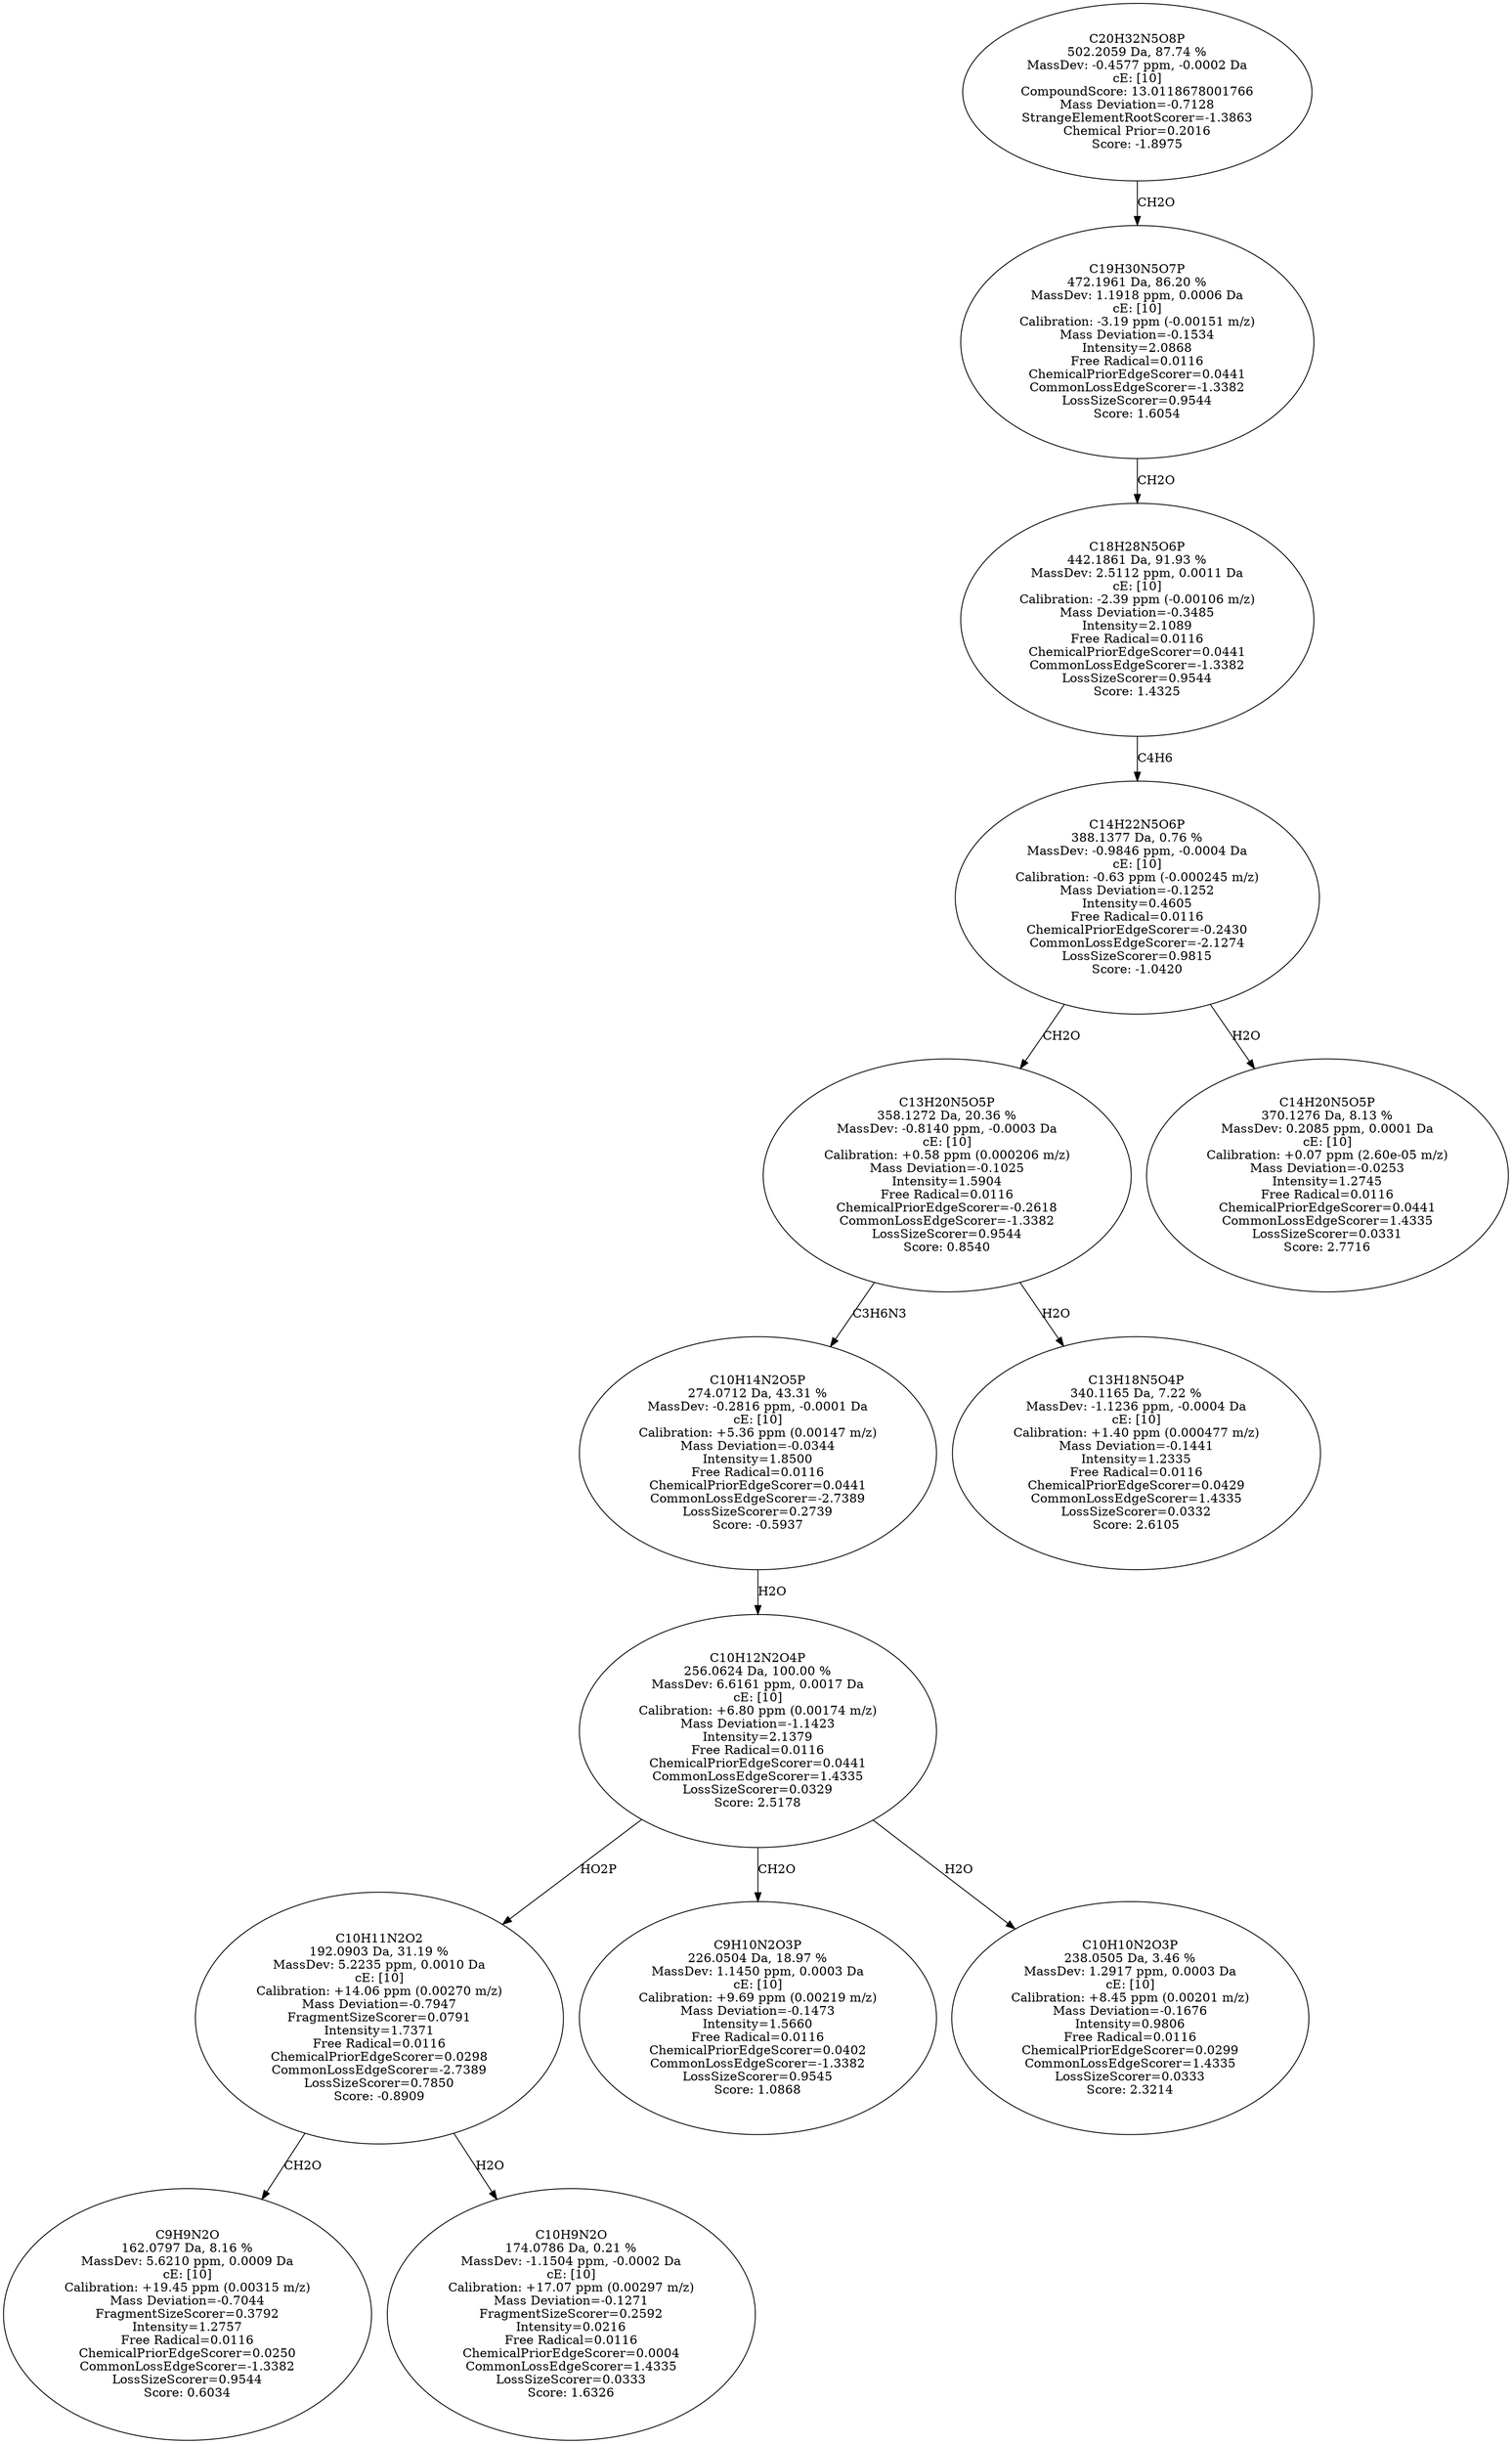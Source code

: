 strict digraph {
v1 [label="C9H9N2O\n162.0797 Da, 8.16 %\nMassDev: 5.6210 ppm, 0.0009 Da\ncE: [10]\nCalibration: +19.45 ppm (0.00315 m/z)\nMass Deviation=-0.7044\nFragmentSizeScorer=0.3792\nIntensity=1.2757\nFree Radical=0.0116\nChemicalPriorEdgeScorer=0.0250\nCommonLossEdgeScorer=-1.3382\nLossSizeScorer=0.9544\nScore: 0.6034"];
v2 [label="C10H9N2O\n174.0786 Da, 0.21 %\nMassDev: -1.1504 ppm, -0.0002 Da\ncE: [10]\nCalibration: +17.07 ppm (0.00297 m/z)\nMass Deviation=-0.1271\nFragmentSizeScorer=0.2592\nIntensity=0.0216\nFree Radical=0.0116\nChemicalPriorEdgeScorer=0.0004\nCommonLossEdgeScorer=1.4335\nLossSizeScorer=0.0333\nScore: 1.6326"];
v3 [label="C10H11N2O2\n192.0903 Da, 31.19 %\nMassDev: 5.2235 ppm, 0.0010 Da\ncE: [10]\nCalibration: +14.06 ppm (0.00270 m/z)\nMass Deviation=-0.7947\nFragmentSizeScorer=0.0791\nIntensity=1.7371\nFree Radical=0.0116\nChemicalPriorEdgeScorer=0.0298\nCommonLossEdgeScorer=-2.7389\nLossSizeScorer=0.7850\nScore: -0.8909"];
v4 [label="C9H10N2O3P\n226.0504 Da, 18.97 %\nMassDev: 1.1450 ppm, 0.0003 Da\ncE: [10]\nCalibration: +9.69 ppm (0.00219 m/z)\nMass Deviation=-0.1473\nIntensity=1.5660\nFree Radical=0.0116\nChemicalPriorEdgeScorer=0.0402\nCommonLossEdgeScorer=-1.3382\nLossSizeScorer=0.9545\nScore: 1.0868"];
v5 [label="C10H10N2O3P\n238.0505 Da, 3.46 %\nMassDev: 1.2917 ppm, 0.0003 Da\ncE: [10]\nCalibration: +8.45 ppm (0.00201 m/z)\nMass Deviation=-0.1676\nIntensity=0.9806\nFree Radical=0.0116\nChemicalPriorEdgeScorer=0.0299\nCommonLossEdgeScorer=1.4335\nLossSizeScorer=0.0333\nScore: 2.3214"];
v6 [label="C10H12N2O4P\n256.0624 Da, 100.00 %\nMassDev: 6.6161 ppm, 0.0017 Da\ncE: [10]\nCalibration: +6.80 ppm (0.00174 m/z)\nMass Deviation=-1.1423\nIntensity=2.1379\nFree Radical=0.0116\nChemicalPriorEdgeScorer=0.0441\nCommonLossEdgeScorer=1.4335\nLossSizeScorer=0.0329\nScore: 2.5178"];
v7 [label="C10H14N2O5P\n274.0712 Da, 43.31 %\nMassDev: -0.2816 ppm, -0.0001 Da\ncE: [10]\nCalibration: +5.36 ppm (0.00147 m/z)\nMass Deviation=-0.0344\nIntensity=1.8500\nFree Radical=0.0116\nChemicalPriorEdgeScorer=0.0441\nCommonLossEdgeScorer=-2.7389\nLossSizeScorer=0.2739\nScore: -0.5937"];
v8 [label="C13H18N5O4P\n340.1165 Da, 7.22 %\nMassDev: -1.1236 ppm, -0.0004 Da\ncE: [10]\nCalibration: +1.40 ppm (0.000477 m/z)\nMass Deviation=-0.1441\nIntensity=1.2335\nFree Radical=0.0116\nChemicalPriorEdgeScorer=0.0429\nCommonLossEdgeScorer=1.4335\nLossSizeScorer=0.0332\nScore: 2.6105"];
v9 [label="C13H20N5O5P\n358.1272 Da, 20.36 %\nMassDev: -0.8140 ppm, -0.0003 Da\ncE: [10]\nCalibration: +0.58 ppm (0.000206 m/z)\nMass Deviation=-0.1025\nIntensity=1.5904\nFree Radical=0.0116\nChemicalPriorEdgeScorer=-0.2618\nCommonLossEdgeScorer=-1.3382\nLossSizeScorer=0.9544\nScore: 0.8540"];
v10 [label="C14H20N5O5P\n370.1276 Da, 8.13 %\nMassDev: 0.2085 ppm, 0.0001 Da\ncE: [10]\nCalibration: +0.07 ppm (2.60e-05 m/z)\nMass Deviation=-0.0253\nIntensity=1.2745\nFree Radical=0.0116\nChemicalPriorEdgeScorer=0.0441\nCommonLossEdgeScorer=1.4335\nLossSizeScorer=0.0331\nScore: 2.7716"];
v11 [label="C14H22N5O6P\n388.1377 Da, 0.76 %\nMassDev: -0.9846 ppm, -0.0004 Da\ncE: [10]\nCalibration: -0.63 ppm (-0.000245 m/z)\nMass Deviation=-0.1252\nIntensity=0.4605\nFree Radical=0.0116\nChemicalPriorEdgeScorer=-0.2430\nCommonLossEdgeScorer=-2.1274\nLossSizeScorer=0.9815\nScore: -1.0420"];
v12 [label="C18H28N5O6P\n442.1861 Da, 91.93 %\nMassDev: 2.5112 ppm, 0.0011 Da\ncE: [10]\nCalibration: -2.39 ppm (-0.00106 m/z)\nMass Deviation=-0.3485\nIntensity=2.1089\nFree Radical=0.0116\nChemicalPriorEdgeScorer=0.0441\nCommonLossEdgeScorer=-1.3382\nLossSizeScorer=0.9544\nScore: 1.4325"];
v13 [label="C19H30N5O7P\n472.1961 Da, 86.20 %\nMassDev: 1.1918 ppm, 0.0006 Da\ncE: [10]\nCalibration: -3.19 ppm (-0.00151 m/z)\nMass Deviation=-0.1534\nIntensity=2.0868\nFree Radical=0.0116\nChemicalPriorEdgeScorer=0.0441\nCommonLossEdgeScorer=-1.3382\nLossSizeScorer=0.9544\nScore: 1.6054"];
v14 [label="C20H32N5O8P\n502.2059 Da, 87.74 %\nMassDev: -0.4577 ppm, -0.0002 Da\ncE: [10]\nCompoundScore: 13.0118678001766\nMass Deviation=-0.7128\nStrangeElementRootScorer=-1.3863\nChemical Prior=0.2016\nScore: -1.8975"];
v3 -> v1 [label="CH2O"];
v3 -> v2 [label="H2O"];
v6 -> v3 [label="HO2P"];
v6 -> v4 [label="CH2O"];
v6 -> v5 [label="H2O"];
v7 -> v6 [label="H2O"];
v9 -> v7 [label="C3H6N3"];
v9 -> v8 [label="H2O"];
v11 -> v9 [label="CH2O"];
v11 -> v10 [label="H2O"];
v12 -> v11 [label="C4H6"];
v13 -> v12 [label="CH2O"];
v14 -> v13 [label="CH2O"];
}